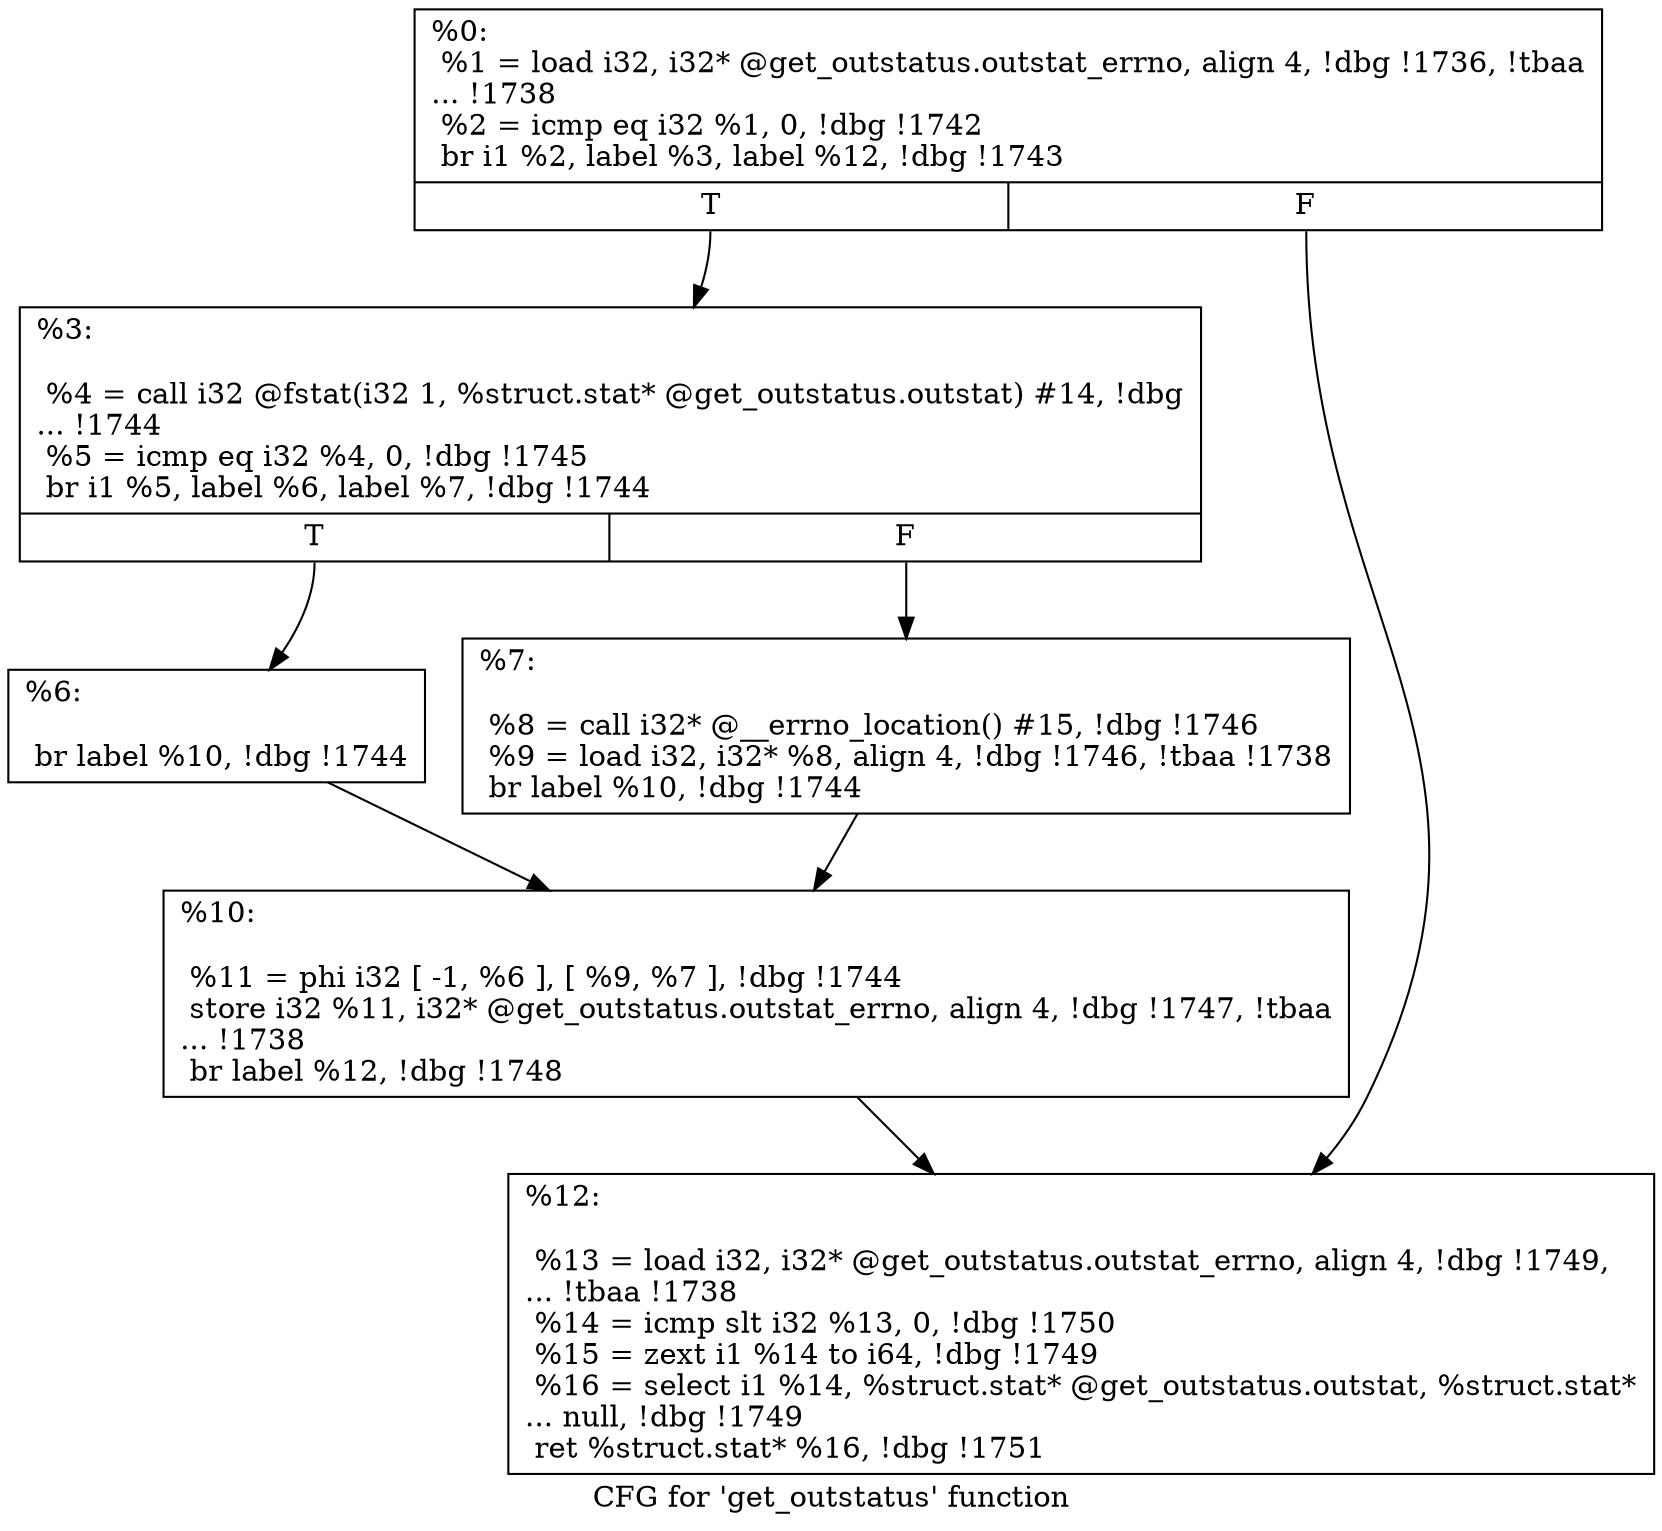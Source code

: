 digraph "CFG for 'get_outstatus' function" {
	label="CFG for 'get_outstatus' function";

	Node0x2041190 [shape=record,label="{%0:\l  %1 = load i32, i32* @get_outstatus.outstat_errno, align 4, !dbg !1736, !tbaa\l... !1738\l  %2 = icmp eq i32 %1, 0, !dbg !1742\l  br i1 %2, label %3, label %12, !dbg !1743\l|{<s0>T|<s1>F}}"];
	Node0x2041190:s0 -> Node0x2041a50;
	Node0x2041190:s1 -> Node0x2041b90;
	Node0x2041a50 [shape=record,label="{%3:\l\l  %4 = call i32 @fstat(i32 1, %struct.stat* @get_outstatus.outstat) #14, !dbg\l... !1744\l  %5 = icmp eq i32 %4, 0, !dbg !1745\l  br i1 %5, label %6, label %7, !dbg !1744\l|{<s0>T|<s1>F}}"];
	Node0x2041a50:s0 -> Node0x2041aa0;
	Node0x2041a50:s1 -> Node0x2041af0;
	Node0x2041aa0 [shape=record,label="{%6:\l\l  br label %10, !dbg !1744\l}"];
	Node0x2041aa0 -> Node0x2041b40;
	Node0x2041af0 [shape=record,label="{%7:\l\l  %8 = call i32* @__errno_location() #15, !dbg !1746\l  %9 = load i32, i32* %8, align 4, !dbg !1746, !tbaa !1738\l  br label %10, !dbg !1744\l}"];
	Node0x2041af0 -> Node0x2041b40;
	Node0x2041b40 [shape=record,label="{%10:\l\l  %11 = phi i32 [ -1, %6 ], [ %9, %7 ], !dbg !1744\l  store i32 %11, i32* @get_outstatus.outstat_errno, align 4, !dbg !1747, !tbaa\l... !1738\l  br label %12, !dbg !1748\l}"];
	Node0x2041b40 -> Node0x2041b90;
	Node0x2041b90 [shape=record,label="{%12:\l\l  %13 = load i32, i32* @get_outstatus.outstat_errno, align 4, !dbg !1749,\l... !tbaa !1738\l  %14 = icmp slt i32 %13, 0, !dbg !1750\l  %15 = zext i1 %14 to i64, !dbg !1749\l  %16 = select i1 %14, %struct.stat* @get_outstatus.outstat, %struct.stat*\l... null, !dbg !1749\l  ret %struct.stat* %16, !dbg !1751\l}"];
}
